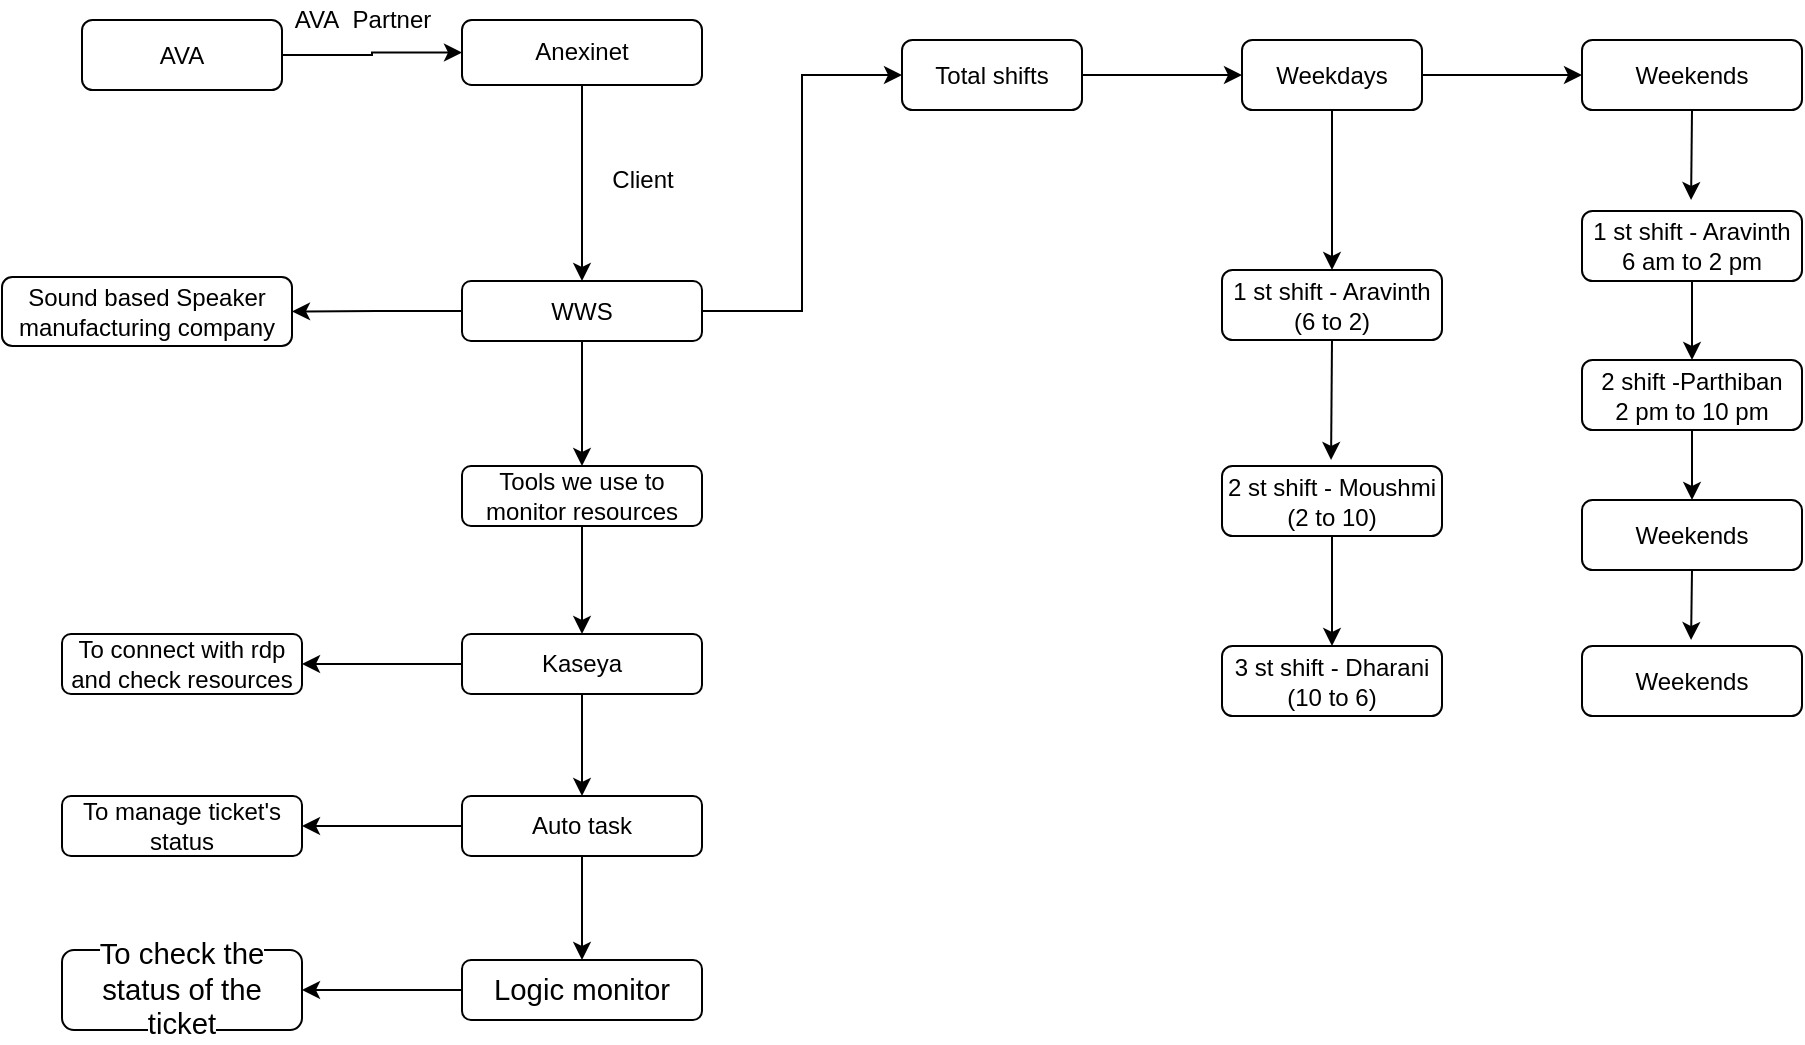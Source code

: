 <mxfile version="17.1.0" type="gitlab">
  <diagram id="C5RBs43oDa-KdzZeNtuy" name="Page-1">
    <mxGraphModel dx="1597" dy="829" grid="1" gridSize="10" guides="1" tooltips="1" connect="1" arrows="1" fold="1" page="1" pageScale="1" pageWidth="1654" pageHeight="1169" math="0" shadow="0">
      <root>
        <mxCell id="WIyWlLk6GJQsqaUBKTNV-0" />
        <mxCell id="WIyWlLk6GJQsqaUBKTNV-1" parent="WIyWlLk6GJQsqaUBKTNV-0" />
        <mxCell id="6_cXleNo7eCRmuPfdDWA-15" value="" style="edgeStyle=orthogonalEdgeStyle;rounded=0;orthogonalLoop=1;jettySize=auto;html=1;" edge="1" parent="WIyWlLk6GJQsqaUBKTNV-1" source="6_cXleNo7eCRmuPfdDWA-1" target="6_cXleNo7eCRmuPfdDWA-14">
          <mxGeometry relative="1" as="geometry" />
        </mxCell>
        <mxCell id="6_cXleNo7eCRmuPfdDWA-35" style="edgeStyle=orthogonalEdgeStyle;rounded=0;orthogonalLoop=1;jettySize=auto;html=1;exitX=0.5;exitY=1;exitDx=0;exitDy=0;entryX=0.5;entryY=0;entryDx=0;entryDy=0;" edge="1" parent="WIyWlLk6GJQsqaUBKTNV-1" source="6_cXleNo7eCRmuPfdDWA-1" target="6_cXleNo7eCRmuPfdDWA-22">
          <mxGeometry relative="1" as="geometry" />
        </mxCell>
        <mxCell id="6_cXleNo7eCRmuPfdDWA-1" value="WWS" style="rounded=1;whiteSpace=wrap;html=1;" vertex="1" parent="WIyWlLk6GJQsqaUBKTNV-1">
          <mxGeometry x="430" y="200.5" width="120" height="30" as="geometry" />
        </mxCell>
        <mxCell id="6_cXleNo7eCRmuPfdDWA-36" style="edgeStyle=orthogonalEdgeStyle;rounded=0;orthogonalLoop=1;jettySize=auto;html=1;exitX=1;exitY=0.5;exitDx=0;exitDy=0;entryX=0;entryY=0.5;entryDx=0;entryDy=0;" edge="1" parent="WIyWlLk6GJQsqaUBKTNV-1" source="6_cXleNo7eCRmuPfdDWA-1" target="6_cXleNo7eCRmuPfdDWA-3">
          <mxGeometry relative="1" as="geometry" />
        </mxCell>
        <mxCell id="6_cXleNo7eCRmuPfdDWA-38" value="" style="edgeStyle=orthogonalEdgeStyle;rounded=0;orthogonalLoop=1;jettySize=auto;html=1;" edge="1" parent="WIyWlLk6GJQsqaUBKTNV-1" source="6_cXleNo7eCRmuPfdDWA-3" target="6_cXleNo7eCRmuPfdDWA-37">
          <mxGeometry relative="1" as="geometry" />
        </mxCell>
        <mxCell id="6_cXleNo7eCRmuPfdDWA-3" value="Total shifts" style="whiteSpace=wrap;html=1;rounded=1;" vertex="1" parent="WIyWlLk6GJQsqaUBKTNV-1">
          <mxGeometry x="650" y="80" width="90" height="35" as="geometry" />
        </mxCell>
        <mxCell id="6_cXleNo7eCRmuPfdDWA-12" style="edgeStyle=orthogonalEdgeStyle;rounded=0;orthogonalLoop=1;jettySize=auto;html=1;exitX=1;exitY=0.5;exitDx=0;exitDy=0;entryX=0;entryY=0.5;entryDx=0;entryDy=0;" edge="1" parent="WIyWlLk6GJQsqaUBKTNV-1" source="6_cXleNo7eCRmuPfdDWA-5" target="6_cXleNo7eCRmuPfdDWA-7">
          <mxGeometry relative="1" as="geometry" />
        </mxCell>
        <mxCell id="6_cXleNo7eCRmuPfdDWA-5" value="AVA" style="whiteSpace=wrap;html=1;rounded=1;" vertex="1" parent="WIyWlLk6GJQsqaUBKTNV-1">
          <mxGeometry x="240" y="70" width="100" height="35" as="geometry" />
        </mxCell>
        <mxCell id="6_cXleNo7eCRmuPfdDWA-9" style="edgeStyle=orthogonalEdgeStyle;rounded=0;orthogonalLoop=1;jettySize=auto;html=1;exitX=0.5;exitY=1;exitDx=0;exitDy=0;entryX=0.5;entryY=0;entryDx=0;entryDy=0;" edge="1" parent="WIyWlLk6GJQsqaUBKTNV-1" source="6_cXleNo7eCRmuPfdDWA-7" target="6_cXleNo7eCRmuPfdDWA-1">
          <mxGeometry relative="1" as="geometry" />
        </mxCell>
        <mxCell id="6_cXleNo7eCRmuPfdDWA-7" value="Anexinet" style="whiteSpace=wrap;html=1;rounded=1;" vertex="1" parent="WIyWlLk6GJQsqaUBKTNV-1">
          <mxGeometry x="430" y="70" width="120" height="32.5" as="geometry" />
        </mxCell>
        <mxCell id="6_cXleNo7eCRmuPfdDWA-10" value="AVA&amp;nbsp; Partner" style="text;html=1;align=center;verticalAlign=middle;resizable=0;points=[];autosize=1;strokeColor=none;fillColor=none;" vertex="1" parent="WIyWlLk6GJQsqaUBKTNV-1">
          <mxGeometry x="340" y="60" width="80" height="20" as="geometry" />
        </mxCell>
        <mxCell id="6_cXleNo7eCRmuPfdDWA-13" value="Client" style="text;html=1;align=center;verticalAlign=middle;resizable=0;points=[];autosize=1;strokeColor=none;fillColor=none;" vertex="1" parent="WIyWlLk6GJQsqaUBKTNV-1">
          <mxGeometry x="495" y="140" width="50" height="20" as="geometry" />
        </mxCell>
        <mxCell id="6_cXleNo7eCRmuPfdDWA-14" value="Sound based Speaker manufacturing company" style="whiteSpace=wrap;html=1;rounded=1;" vertex="1" parent="WIyWlLk6GJQsqaUBKTNV-1">
          <mxGeometry x="200" y="198.5" width="145" height="34.5" as="geometry" />
        </mxCell>
        <mxCell id="6_cXleNo7eCRmuPfdDWA-26" style="edgeStyle=orthogonalEdgeStyle;rounded=0;orthogonalLoop=1;jettySize=auto;html=1;exitX=0.5;exitY=1;exitDx=0;exitDy=0;entryX=0.5;entryY=0;entryDx=0;entryDy=0;" edge="1" parent="WIyWlLk6GJQsqaUBKTNV-1" source="6_cXleNo7eCRmuPfdDWA-22" target="6_cXleNo7eCRmuPfdDWA-24">
          <mxGeometry relative="1" as="geometry" />
        </mxCell>
        <mxCell id="6_cXleNo7eCRmuPfdDWA-22" value="Tools we use to monitor resources" style="rounded=1;whiteSpace=wrap;html=1;" vertex="1" parent="WIyWlLk6GJQsqaUBKTNV-1">
          <mxGeometry x="430" y="293" width="120" height="30" as="geometry" />
        </mxCell>
        <mxCell id="6_cXleNo7eCRmuPfdDWA-28" style="edgeStyle=orthogonalEdgeStyle;rounded=0;orthogonalLoop=1;jettySize=auto;html=1;exitX=0.5;exitY=1;exitDx=0;exitDy=0;entryX=0.5;entryY=0;entryDx=0;entryDy=0;" edge="1" parent="WIyWlLk6GJQsqaUBKTNV-1" source="6_cXleNo7eCRmuPfdDWA-23" target="6_cXleNo7eCRmuPfdDWA-25">
          <mxGeometry relative="1" as="geometry" />
        </mxCell>
        <mxCell id="6_cXleNo7eCRmuPfdDWA-32" value="" style="edgeStyle=orthogonalEdgeStyle;rounded=0;orthogonalLoop=1;jettySize=auto;html=1;" edge="1" parent="WIyWlLk6GJQsqaUBKTNV-1" source="6_cXleNo7eCRmuPfdDWA-23" target="6_cXleNo7eCRmuPfdDWA-31">
          <mxGeometry relative="1" as="geometry" />
        </mxCell>
        <mxCell id="6_cXleNo7eCRmuPfdDWA-23" value="Auto task" style="rounded=1;whiteSpace=wrap;html=1;" vertex="1" parent="WIyWlLk6GJQsqaUBKTNV-1">
          <mxGeometry x="430" y="458" width="120" height="30" as="geometry" />
        </mxCell>
        <mxCell id="6_cXleNo7eCRmuPfdDWA-27" style="edgeStyle=orthogonalEdgeStyle;rounded=0;orthogonalLoop=1;jettySize=auto;html=1;exitX=0.5;exitY=1;exitDx=0;exitDy=0;entryX=0.5;entryY=0;entryDx=0;entryDy=0;" edge="1" parent="WIyWlLk6GJQsqaUBKTNV-1" source="6_cXleNo7eCRmuPfdDWA-24" target="6_cXleNo7eCRmuPfdDWA-23">
          <mxGeometry relative="1" as="geometry" />
        </mxCell>
        <mxCell id="6_cXleNo7eCRmuPfdDWA-34" value="" style="edgeStyle=orthogonalEdgeStyle;rounded=0;orthogonalLoop=1;jettySize=auto;html=1;" edge="1" parent="WIyWlLk6GJQsqaUBKTNV-1" source="6_cXleNo7eCRmuPfdDWA-24" target="6_cXleNo7eCRmuPfdDWA-33">
          <mxGeometry relative="1" as="geometry" />
        </mxCell>
        <mxCell id="6_cXleNo7eCRmuPfdDWA-24" value="Kaseya" style="rounded=1;whiteSpace=wrap;html=1;" vertex="1" parent="WIyWlLk6GJQsqaUBKTNV-1">
          <mxGeometry x="430" y="377" width="120" height="30" as="geometry" />
        </mxCell>
        <mxCell id="6_cXleNo7eCRmuPfdDWA-30" value="" style="edgeStyle=orthogonalEdgeStyle;rounded=0;orthogonalLoop=1;jettySize=auto;html=1;" edge="1" parent="WIyWlLk6GJQsqaUBKTNV-1" source="6_cXleNo7eCRmuPfdDWA-25" target="6_cXleNo7eCRmuPfdDWA-29">
          <mxGeometry relative="1" as="geometry" />
        </mxCell>
        <mxCell id="6_cXleNo7eCRmuPfdDWA-25" value="&lt;span style=&quot;font-family: &amp;#34;calibri&amp;#34; , sans-serif ; font-size: 14.667px ; text-align: left ; background-color: rgb(255 , 255 , 255)&quot;&gt;Logic monitor&lt;/span&gt;" style="rounded=1;whiteSpace=wrap;html=1;" vertex="1" parent="WIyWlLk6GJQsqaUBKTNV-1">
          <mxGeometry x="430" y="540" width="120" height="30" as="geometry" />
        </mxCell>
        <mxCell id="6_cXleNo7eCRmuPfdDWA-29" value="&lt;span style=&quot;font-family: &amp;#34;calibri&amp;#34; , sans-serif ; font-size: 14.667px ; text-align: left ; background-color: rgb(255 , 255 , 255)&quot;&gt;To check the status of the ticket&lt;/span&gt;" style="rounded=1;whiteSpace=wrap;html=1;" vertex="1" parent="WIyWlLk6GJQsqaUBKTNV-1">
          <mxGeometry x="230" y="535" width="120" height="40" as="geometry" />
        </mxCell>
        <mxCell id="6_cXleNo7eCRmuPfdDWA-31" value="To manage ticket&#39;s status" style="rounded=1;whiteSpace=wrap;html=1;" vertex="1" parent="WIyWlLk6GJQsqaUBKTNV-1">
          <mxGeometry x="230" y="458" width="120" height="30" as="geometry" />
        </mxCell>
        <mxCell id="6_cXleNo7eCRmuPfdDWA-33" value="To connect with rdp and check resources" style="rounded=1;whiteSpace=wrap;html=1;" vertex="1" parent="WIyWlLk6GJQsqaUBKTNV-1">
          <mxGeometry x="230" y="377" width="120" height="30" as="geometry" />
        </mxCell>
        <mxCell id="6_cXleNo7eCRmuPfdDWA-40" value="" style="edgeStyle=orthogonalEdgeStyle;rounded=0;orthogonalLoop=1;jettySize=auto;html=1;" edge="1" parent="WIyWlLk6GJQsqaUBKTNV-1" source="6_cXleNo7eCRmuPfdDWA-37" target="6_cXleNo7eCRmuPfdDWA-39">
          <mxGeometry relative="1" as="geometry" />
        </mxCell>
        <mxCell id="6_cXleNo7eCRmuPfdDWA-50" value="" style="edgeStyle=orthogonalEdgeStyle;rounded=0;orthogonalLoop=1;jettySize=auto;html=1;" edge="1" parent="WIyWlLk6GJQsqaUBKTNV-1" source="6_cXleNo7eCRmuPfdDWA-37" target="6_cXleNo7eCRmuPfdDWA-49">
          <mxGeometry relative="1" as="geometry" />
        </mxCell>
        <mxCell id="6_cXleNo7eCRmuPfdDWA-37" value="Weekdays" style="whiteSpace=wrap;html=1;rounded=1;" vertex="1" parent="WIyWlLk6GJQsqaUBKTNV-1">
          <mxGeometry x="820" y="80" width="90" height="35" as="geometry" />
        </mxCell>
        <mxCell id="6_cXleNo7eCRmuPfdDWA-64" style="edgeStyle=orthogonalEdgeStyle;rounded=0;orthogonalLoop=1;jettySize=auto;html=1;exitX=0.5;exitY=1;exitDx=0;exitDy=0;" edge="1" parent="WIyWlLk6GJQsqaUBKTNV-1" source="6_cXleNo7eCRmuPfdDWA-39">
          <mxGeometry relative="1" as="geometry">
            <mxPoint x="1044.538" y="160" as="targetPoint" />
          </mxGeometry>
        </mxCell>
        <mxCell id="6_cXleNo7eCRmuPfdDWA-39" value="Weekends" style="whiteSpace=wrap;html=1;rounded=1;" vertex="1" parent="WIyWlLk6GJQsqaUBKTNV-1">
          <mxGeometry x="990" y="80" width="110" height="35" as="geometry" />
        </mxCell>
        <mxCell id="6_cXleNo7eCRmuPfdDWA-53" style="edgeStyle=orthogonalEdgeStyle;rounded=0;orthogonalLoop=1;jettySize=auto;html=1;exitX=0.5;exitY=1;exitDx=0;exitDy=0;" edge="1" parent="WIyWlLk6GJQsqaUBKTNV-1" source="6_cXleNo7eCRmuPfdDWA-49">
          <mxGeometry relative="1" as="geometry">
            <mxPoint x="864.538" y="290" as="targetPoint" />
          </mxGeometry>
        </mxCell>
        <mxCell id="6_cXleNo7eCRmuPfdDWA-49" value="1 st shift - Aravinth&lt;br&gt;(6 to 2)" style="whiteSpace=wrap;html=1;rounded=1;" vertex="1" parent="WIyWlLk6GJQsqaUBKTNV-1">
          <mxGeometry x="810" y="195" width="110" height="35" as="geometry" />
        </mxCell>
        <mxCell id="6_cXleNo7eCRmuPfdDWA-54" style="edgeStyle=orthogonalEdgeStyle;rounded=0;orthogonalLoop=1;jettySize=auto;html=1;exitX=0.5;exitY=1;exitDx=0;exitDy=0;entryX=0.5;entryY=0;entryDx=0;entryDy=0;" edge="1" parent="WIyWlLk6GJQsqaUBKTNV-1" source="6_cXleNo7eCRmuPfdDWA-51" target="6_cXleNo7eCRmuPfdDWA-52">
          <mxGeometry relative="1" as="geometry" />
        </mxCell>
        <mxCell id="6_cXleNo7eCRmuPfdDWA-51" value="2 st shift - Moushmi&lt;br&gt;(2 to 10)" style="whiteSpace=wrap;html=1;rounded=1;" vertex="1" parent="WIyWlLk6GJQsqaUBKTNV-1">
          <mxGeometry x="810" y="293" width="110" height="35" as="geometry" />
        </mxCell>
        <mxCell id="6_cXleNo7eCRmuPfdDWA-52" value="3 st shift - Dharani&lt;br&gt;(10 to 6)" style="whiteSpace=wrap;html=1;rounded=1;" vertex="1" parent="WIyWlLk6GJQsqaUBKTNV-1">
          <mxGeometry x="810" y="383" width="110" height="35" as="geometry" />
        </mxCell>
        <mxCell id="6_cXleNo7eCRmuPfdDWA-61" style="edgeStyle=orthogonalEdgeStyle;rounded=0;orthogonalLoop=1;jettySize=auto;html=1;exitX=0.5;exitY=1;exitDx=0;exitDy=0;entryX=0.5;entryY=0;entryDx=0;entryDy=0;" edge="1" parent="WIyWlLk6GJQsqaUBKTNV-1" source="6_cXleNo7eCRmuPfdDWA-55" target="6_cXleNo7eCRmuPfdDWA-56">
          <mxGeometry relative="1" as="geometry" />
        </mxCell>
        <mxCell id="6_cXleNo7eCRmuPfdDWA-55" value="1 st shift - Aravinth&lt;br&gt;6 am to 2 pm" style="whiteSpace=wrap;html=1;rounded=1;" vertex="1" parent="WIyWlLk6GJQsqaUBKTNV-1">
          <mxGeometry x="990" y="165.5" width="110" height="35" as="geometry" />
        </mxCell>
        <mxCell id="6_cXleNo7eCRmuPfdDWA-62" style="edgeStyle=orthogonalEdgeStyle;rounded=0;orthogonalLoop=1;jettySize=auto;html=1;exitX=0.5;exitY=1;exitDx=0;exitDy=0;entryX=0.5;entryY=0;entryDx=0;entryDy=0;" edge="1" parent="WIyWlLk6GJQsqaUBKTNV-1" source="6_cXleNo7eCRmuPfdDWA-56" target="6_cXleNo7eCRmuPfdDWA-57">
          <mxGeometry relative="1" as="geometry" />
        </mxCell>
        <mxCell id="6_cXleNo7eCRmuPfdDWA-56" value="2 shift -Parthiban&lt;br&gt;2 pm to 10 pm" style="whiteSpace=wrap;html=1;rounded=1;" vertex="1" parent="WIyWlLk6GJQsqaUBKTNV-1">
          <mxGeometry x="990" y="240" width="110" height="35" as="geometry" />
        </mxCell>
        <mxCell id="6_cXleNo7eCRmuPfdDWA-63" style="edgeStyle=orthogonalEdgeStyle;rounded=0;orthogonalLoop=1;jettySize=auto;html=1;exitX=0.5;exitY=1;exitDx=0;exitDy=0;" edge="1" parent="WIyWlLk6GJQsqaUBKTNV-1" source="6_cXleNo7eCRmuPfdDWA-57">
          <mxGeometry relative="1" as="geometry">
            <mxPoint x="1044.538" y="380" as="targetPoint" />
          </mxGeometry>
        </mxCell>
        <mxCell id="6_cXleNo7eCRmuPfdDWA-57" value="Weekends" style="whiteSpace=wrap;html=1;rounded=1;" vertex="1" parent="WIyWlLk6GJQsqaUBKTNV-1">
          <mxGeometry x="990" y="310" width="110" height="35" as="geometry" />
        </mxCell>
        <mxCell id="6_cXleNo7eCRmuPfdDWA-58" value="Weekends" style="whiteSpace=wrap;html=1;rounded=1;" vertex="1" parent="WIyWlLk6GJQsqaUBKTNV-1">
          <mxGeometry x="990" y="383" width="110" height="35" as="geometry" />
        </mxCell>
      </root>
    </mxGraphModel>
  </diagram>
</mxfile>
